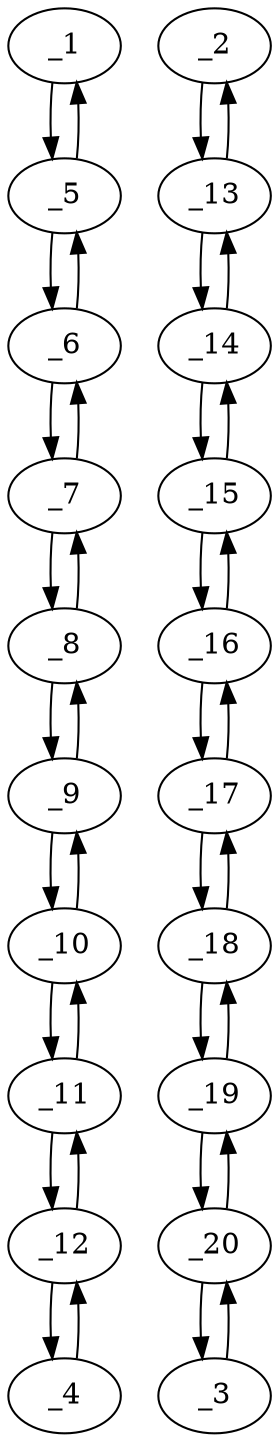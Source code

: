 digraph f1218_09 {
	_1	 [x="125.000000",
		y="101.000000"];
	_5	 [x="132.000000",
		y="115.000000"];
	_1 -> _5	 [angle="1.107149",
		orient="0.894427"];
	_2	 [x="111.000000",
		y="163.000000"];
	_13	 [x="113.000000",
		y="147.000000"];
	_2 -> _13	 [angle="-1.446441",
		orient="-0.992278"];
	_3	 [x="36.000000",
		y="193.000000"];
	_20	 [x="38.000000",
		y="175.000000"];
	_3 -> _20	 [angle="-1.460139",
		orient="-0.993884"];
	_4	 [x="225.000000",
		y="193.000000"];
	_12	 [x="214.000000",
		y="183.000000"];
	_4 -> _12	 [angle="-2.403778",
		orient="-0.672673"];
	_5 -> _1	 [angle="-2.034444",
		orient="-0.894427"];
	_6	 [x="142.000000",
		y="127.000000"];
	_5 -> _6	 [angle="0.876058",
		orient="0.768221"];
	_6 -> _5	 [angle="-2.265535",
		orient="-0.768221"];
	_7	 [x="148.000000",
		y="142.000000"];
	_6 -> _7	 [angle="1.190290",
		orient="0.928477"];
	_7 -> _6	 [angle="-1.951303",
		orient="-0.928477"];
	_8	 [x="158.000000",
		y="153.000000"];
	_7 -> _8	 [angle="0.832981",
		orient="0.739940"];
	_8 -> _7	 [angle="-2.308611",
		orient="-0.739940"];
	_9	 [x="168.000000",
		y="165.000000"];
	_8 -> _9	 [angle="0.876058",
		orient="0.768221"];
	_9 -> _8	 [angle="-2.265535",
		orient="-0.768221"];
	_10	 [x="181.000000",
		y="173.000000"];
	_9 -> _10	 [angle="0.551655",
		orient="0.524097"];
	_10 -> _9	 [angle="-2.589938",
		orient="-0.524097"];
	_11	 [x="193.000000",
		y="182.000000"];
	_10 -> _11	 [angle="0.643501",
		orient="0.600000"];
	_11 -> _10	 [angle="-2.498092",
		orient="-0.600000"];
	_11 -> _12	 [angle="0.047583",
		orient="0.047565"];
	_12 -> _4	 [angle="0.737815",
		orient="0.672673"];
	_12 -> _11	 [angle="-3.094010",
		orient="-0.047565"];
	_13 -> _2	 [angle="1.695151",
		orient="0.992278"];
	_14	 [x="110.000000",
		y="129.000000"];
	_13 -> _14	 [angle="-1.735945",
		orient="-0.986394"];
	_14 -> _13	 [angle="1.405648",
		orient="0.986394"];
	_15	 [x="95.000000",
		y="128.000000"];
	_14 -> _15	 [angle="-3.075024",
		orient="-0.066519"];
	_15 -> _14	 [angle="0.066568",
		orient="0.066519"];
	_16	 [x="78.000000",
		y="133.000000"];
	_15 -> _16	 [angle="2.855541",
		orient="0.282166"];
	_16 -> _15	 [angle="-0.286051",
		orient="-0.282166"];
	_17	 [x="59.000000",
		y="135.000000"];
	_16 -> _17	 [angle="3.036716",
		orient="0.104685"];
	_17 -> _16	 [angle="-0.104877",
		orient="-0.104685"];
	_18	 [x="46.000000",
		y="144.000000"];
	_17 -> _18	 [angle="2.536048",
		orient="0.569210"];
	_18 -> _17	 [angle="-0.605545",
		orient="-0.569210"];
	_19	 [x="36.000000",
		y="156.000000"];
	_18 -> _19	 [angle="2.265535",
		orient="0.768221"];
	_19 -> _18	 [angle="-0.876058",
		orient="-0.768221"];
	_19 -> _20	 [angle="1.465919",
		orient="0.994505"];
	_20 -> _3	 [angle="1.681454",
		orient="0.993884"];
	_20 -> _19	 [angle="-1.675673",
		orient="-0.994505"];
}
